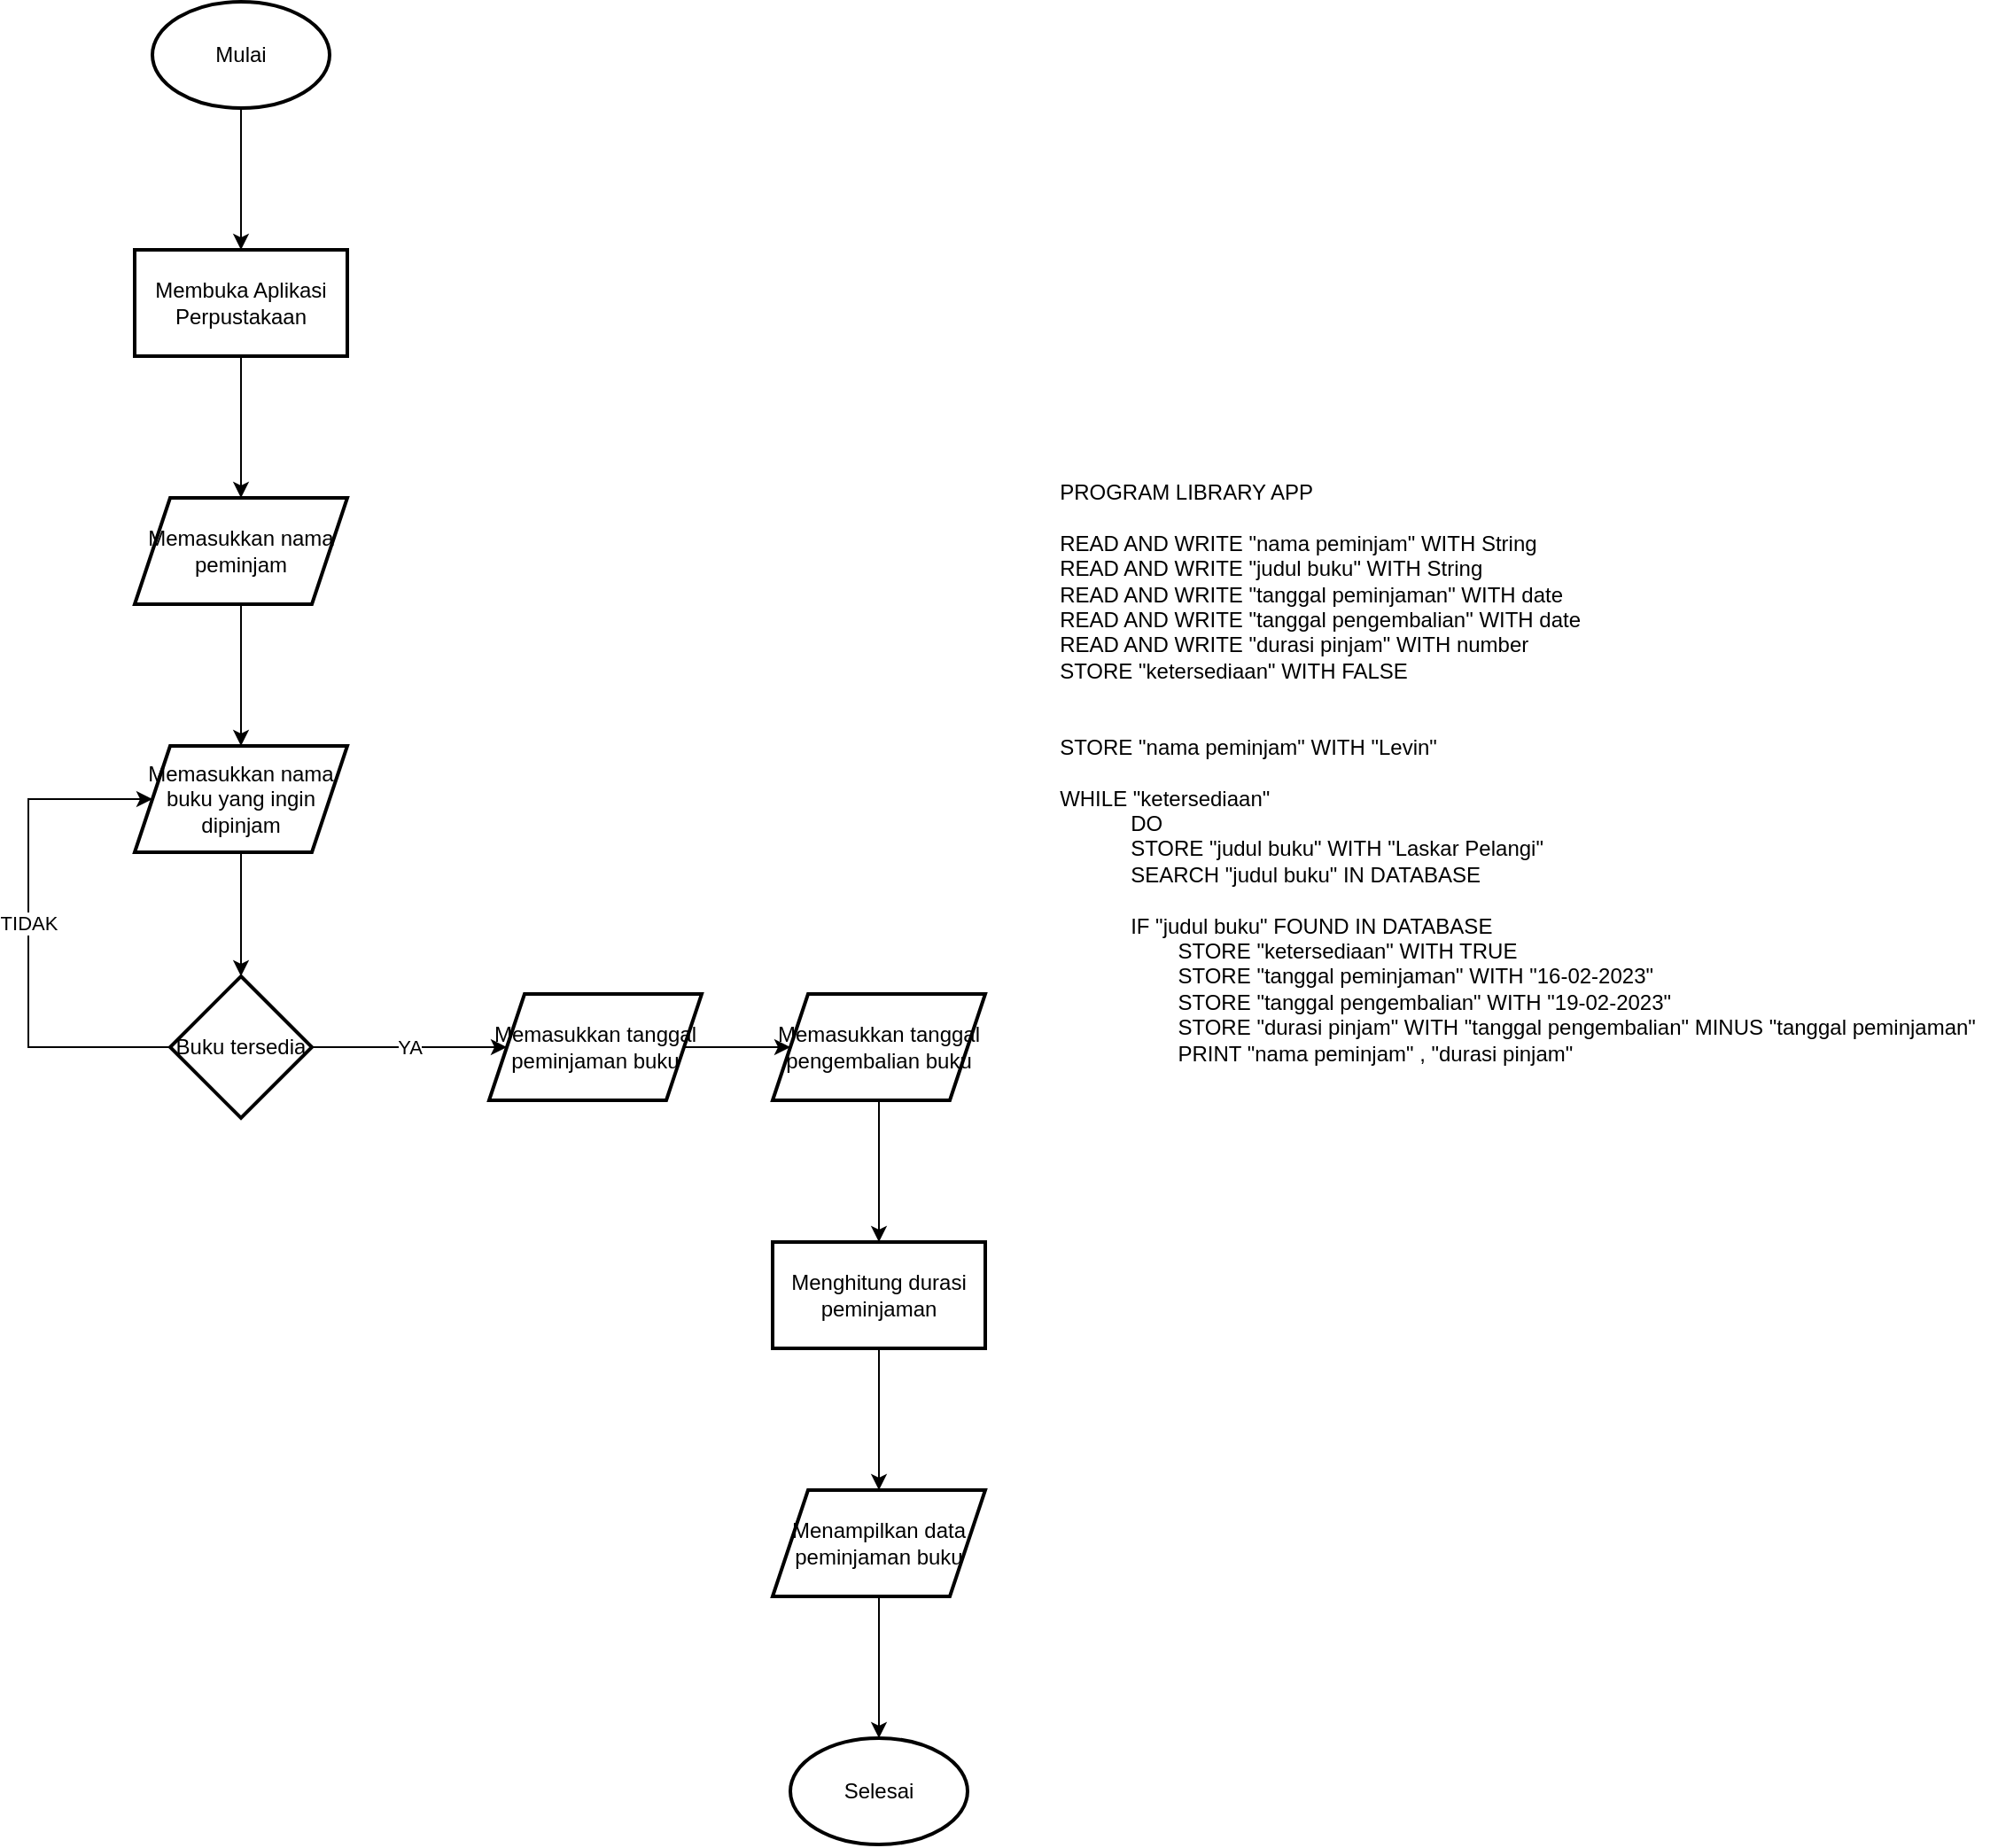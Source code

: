 <mxfile version="21.0.6" type="device"><diagram name="Page-1" id="64wBhZ3F85htP5E98HCb"><mxGraphModel dx="1613" dy="734" grid="1" gridSize="10" guides="1" tooltips="1" connect="1" arrows="1" fold="1" page="1" pageScale="1" pageWidth="850" pageHeight="1100" math="0" shadow="0"><root><mxCell id="0"/><mxCell id="1" parent="0"/><mxCell id="7JVgR_qoVcaC_PG2yOtC-3" value="" style="edgeStyle=orthogonalEdgeStyle;rounded=0;orthogonalLoop=1;jettySize=auto;html=1;" edge="1" parent="1" source="7JVgR_qoVcaC_PG2yOtC-1" target="7JVgR_qoVcaC_PG2yOtC-2"><mxGeometry relative="1" as="geometry"/></mxCell><mxCell id="7JVgR_qoVcaC_PG2yOtC-1" value="Mulai" style="strokeWidth=2;html=1;shape=mxgraph.flowchart.start_1;whiteSpace=wrap;" vertex="1" parent="1"><mxGeometry x="550" y="100" width="100" height="60" as="geometry"/></mxCell><mxCell id="7JVgR_qoVcaC_PG2yOtC-20" value="" style="edgeStyle=orthogonalEdgeStyle;rounded=0;orthogonalLoop=1;jettySize=auto;html=1;" edge="1" parent="1" source="7JVgR_qoVcaC_PG2yOtC-2" target="7JVgR_qoVcaC_PG2yOtC-19"><mxGeometry relative="1" as="geometry"/></mxCell><mxCell id="7JVgR_qoVcaC_PG2yOtC-2" value="Membuka Aplikasi Perpustakaan" style="whiteSpace=wrap;html=1;strokeWidth=2;" vertex="1" parent="1"><mxGeometry x="540" y="240" width="120" height="60" as="geometry"/></mxCell><mxCell id="7JVgR_qoVcaC_PG2yOtC-9" value="" style="edgeStyle=orthogonalEdgeStyle;rounded=0;orthogonalLoop=1;jettySize=auto;html=1;" edge="1" parent="1" source="7JVgR_qoVcaC_PG2yOtC-6" target="7JVgR_qoVcaC_PG2yOtC-8"><mxGeometry relative="1" as="geometry"/></mxCell><mxCell id="7JVgR_qoVcaC_PG2yOtC-6" value="&lt;font style=&quot;font-size: 12px;&quot;&gt;Memasukkan nama buku yang ingin dipinjam&lt;/font&gt;" style="shape=parallelogram;perimeter=parallelogramPerimeter;html=1;fixedSize=1;strokeWidth=2;align=center;gradientColor=none;fillColor=default;rounded=0;shadow=0;horizontal=1;verticalAlign=middle;whiteSpace=wrap;" vertex="1" parent="1"><mxGeometry x="540" y="520" width="120" height="60" as="geometry"/></mxCell><mxCell id="7JVgR_qoVcaC_PG2yOtC-11" value="YA" style="edgeStyle=orthogonalEdgeStyle;rounded=0;orthogonalLoop=1;jettySize=auto;html=1;" edge="1" parent="1" source="7JVgR_qoVcaC_PG2yOtC-8" target="7JVgR_qoVcaC_PG2yOtC-10"><mxGeometry relative="1" as="geometry"/></mxCell><mxCell id="7JVgR_qoVcaC_PG2yOtC-15" style="edgeStyle=orthogonalEdgeStyle;rounded=0;orthogonalLoop=1;jettySize=auto;html=1;entryX=0;entryY=0.5;entryDx=0;entryDy=0;" edge="1" parent="1" source="7JVgR_qoVcaC_PG2yOtC-8" target="7JVgR_qoVcaC_PG2yOtC-6"><mxGeometry relative="1" as="geometry"><Array as="points"><mxPoint x="480" y="690"/><mxPoint x="480" y="550"/></Array></mxGeometry></mxCell><mxCell id="7JVgR_qoVcaC_PG2yOtC-16" value="TIDAK" style="edgeLabel;html=1;align=center;verticalAlign=middle;resizable=0;points=[];" vertex="1" connectable="0" parent="7JVgR_qoVcaC_PG2yOtC-15"><mxGeometry x="-0.095" relative="1" as="geometry"><mxPoint y="-19" as="offset"/></mxGeometry></mxCell><mxCell id="7JVgR_qoVcaC_PG2yOtC-8" value="Buku tersedia" style="rhombus;whiteSpace=wrap;html=1;strokeWidth=2;gradientColor=none;rounded=0;shadow=0;" vertex="1" parent="1"><mxGeometry x="560" y="650" width="80" height="80" as="geometry"/></mxCell><mxCell id="7JVgR_qoVcaC_PG2yOtC-13" value="" style="edgeStyle=orthogonalEdgeStyle;rounded=0;orthogonalLoop=1;jettySize=auto;html=1;" edge="1" parent="1" source="7JVgR_qoVcaC_PG2yOtC-10" target="7JVgR_qoVcaC_PG2yOtC-12"><mxGeometry relative="1" as="geometry"/></mxCell><mxCell id="7JVgR_qoVcaC_PG2yOtC-10" value="Memasukkan tanggal peminjaman buku" style="shape=parallelogram;perimeter=parallelogramPerimeter;whiteSpace=wrap;html=1;fixedSize=1;strokeWidth=2;gradientColor=none;rounded=0;shadow=0;" vertex="1" parent="1"><mxGeometry x="740" y="660" width="120" height="60" as="geometry"/></mxCell><mxCell id="7JVgR_qoVcaC_PG2yOtC-18" value="" style="edgeStyle=orthogonalEdgeStyle;rounded=0;orthogonalLoop=1;jettySize=auto;html=1;" edge="1" parent="1" source="7JVgR_qoVcaC_PG2yOtC-12" target="7JVgR_qoVcaC_PG2yOtC-17"><mxGeometry relative="1" as="geometry"/></mxCell><mxCell id="7JVgR_qoVcaC_PG2yOtC-12" value="Memasukkan tanggal pengembalian buku" style="shape=parallelogram;perimeter=parallelogramPerimeter;whiteSpace=wrap;html=1;fixedSize=1;strokeWidth=2;gradientColor=none;rounded=0;shadow=0;" vertex="1" parent="1"><mxGeometry x="900" y="660" width="120" height="60" as="geometry"/></mxCell><mxCell id="7JVgR_qoVcaC_PG2yOtC-23" value="" style="edgeStyle=orthogonalEdgeStyle;rounded=0;orthogonalLoop=1;jettySize=auto;html=1;" edge="1" parent="1" source="7JVgR_qoVcaC_PG2yOtC-17" target="7JVgR_qoVcaC_PG2yOtC-22"><mxGeometry relative="1" as="geometry"/></mxCell><mxCell id="7JVgR_qoVcaC_PG2yOtC-17" value="Menghitung durasi peminjaman" style="whiteSpace=wrap;html=1;strokeWidth=2;gradientColor=none;rounded=0;shadow=0;" vertex="1" parent="1"><mxGeometry x="900" y="800" width="120" height="60" as="geometry"/></mxCell><mxCell id="7JVgR_qoVcaC_PG2yOtC-21" value="" style="edgeStyle=orthogonalEdgeStyle;rounded=0;orthogonalLoop=1;jettySize=auto;html=1;" edge="1" parent="1" source="7JVgR_qoVcaC_PG2yOtC-19" target="7JVgR_qoVcaC_PG2yOtC-6"><mxGeometry relative="1" as="geometry"/></mxCell><mxCell id="7JVgR_qoVcaC_PG2yOtC-19" value="Memasukkan nama peminjam" style="shape=parallelogram;perimeter=parallelogramPerimeter;whiteSpace=wrap;html=1;fixedSize=1;strokeWidth=2;" vertex="1" parent="1"><mxGeometry x="540" y="380" width="120" height="60" as="geometry"/></mxCell><mxCell id="7JVgR_qoVcaC_PG2yOtC-25" value="" style="edgeStyle=orthogonalEdgeStyle;rounded=0;orthogonalLoop=1;jettySize=auto;html=1;" edge="1" parent="1" source="7JVgR_qoVcaC_PG2yOtC-22" target="7JVgR_qoVcaC_PG2yOtC-24"><mxGeometry relative="1" as="geometry"/></mxCell><mxCell id="7JVgR_qoVcaC_PG2yOtC-22" value="Menampilkan data peminjaman buku" style="shape=parallelogram;perimeter=parallelogramPerimeter;whiteSpace=wrap;html=1;fixedSize=1;strokeWidth=2;gradientColor=none;rounded=0;shadow=0;" vertex="1" parent="1"><mxGeometry x="900" y="940" width="120" height="60" as="geometry"/></mxCell><mxCell id="7JVgR_qoVcaC_PG2yOtC-24" value="Selesai" style="strokeWidth=2;html=1;shape=mxgraph.flowchart.start_1;whiteSpace=wrap;" vertex="1" parent="1"><mxGeometry x="910" y="1080" width="100" height="60" as="geometry"/></mxCell><mxCell id="7JVgR_qoVcaC_PG2yOtC-26" value="&lt;div style=&quot;text-align: justify;&quot;&gt;&lt;span style=&quot;background-color: initial;&quot;&gt;PROGRAM LIBRARY APP&lt;/span&gt;&lt;/div&gt;&lt;div style=&quot;text-align: justify;&quot;&gt;&lt;span style=&quot;background-color: initial;&quot;&gt;&lt;br&gt;&lt;/span&gt;&lt;/div&gt;&lt;div style=&quot;text-align: justify;&quot;&gt;&lt;span style=&quot;background-color: initial;&quot;&gt;READ AND WRITE &quot;nama peminjam&quot; WITH String&lt;/span&gt;&lt;/div&gt;&lt;div style=&quot;text-align: justify;&quot;&gt;&lt;span style=&quot;background-color: initial;&quot;&gt;READ AND WRITE &quot;judul buku&quot; WITH String&lt;/span&gt;&lt;/div&gt;&lt;div style=&quot;text-align: justify;&quot;&gt;&lt;span style=&quot;background-color: initial;&quot;&gt;READ AND WRITE &quot;tanggal peminjaman&quot; WITH date&lt;/span&gt;&lt;/div&gt;&lt;div style=&quot;text-align: justify;&quot;&gt;&lt;div style=&quot;border-color: var(--border-color);&quot;&gt;READ AND WRITE &quot;tanggal pengembalian&quot; WITH date&lt;/div&gt;&lt;/div&gt;&lt;div style=&quot;text-align: justify;&quot;&gt;&lt;div style=&quot;border-color: var(--border-color);&quot;&gt;&lt;div style=&quot;border-color: var(--border-color);&quot;&gt;READ AND WRITE &quot;durasi pinjam&quot; WITH number&lt;/div&gt;&lt;div style=&quot;border-color: var(--border-color);&quot;&gt;STORE &quot;ketersediaan&quot; WITH FALSE&lt;/div&gt;&lt;div&gt;&lt;br&gt;&lt;/div&gt;&lt;/div&gt;&lt;/div&gt;&lt;div style=&quot;text-align: justify;&quot;&gt;&lt;br&gt;&lt;/div&gt;&lt;div style=&quot;text-align: justify;&quot;&gt;STORE &quot;nama peminjam&quot; WITH &quot;Levin&quot;&lt;/div&gt;&lt;div style=&quot;text-align: justify;&quot;&gt;&lt;br&gt;&lt;/div&gt;&lt;div style=&quot;text-align: justify;&quot;&gt;WHILE &quot;ketersediaan&quot;&lt;/div&gt;&lt;div style=&quot;text-align: justify;&quot;&gt;&lt;span style=&quot;white-space: pre;&quot;&gt;&#9;&amp;nbsp;&lt;/span&gt;&amp;nbsp; &amp;nbsp;DO&lt;br&gt;&lt;/div&gt;&lt;blockquote style=&quot;margin: 0 0 0 40px; border: none; padding: 0px;&quot;&gt;&lt;div style=&quot;text-align: justify;&quot;&gt;STORE &quot;judul buku&quot; WITH &quot;Laskar Pelangi&quot;&lt;/div&gt;&lt;div style=&quot;text-align: justify;&quot;&gt;SEARCH &quot;judul buku&quot; IN DATABASE&lt;/div&gt;&lt;div style=&quot;text-align: justify;&quot;&gt;&lt;br&gt;&lt;/div&gt;&lt;div style=&quot;text-align: justify;&quot;&gt;IF &quot;judul buku&quot; FOUND IN DATABASE&lt;/div&gt;&lt;div style=&quot;text-align: justify;&quot;&gt;&lt;span style=&quot;white-space: pre;&quot;&gt;&#9;&lt;/span&gt;STORE &quot;ketersediaan&quot; WITH TRUE&lt;br&gt;&lt;/div&gt;&lt;div style=&quot;text-align: justify;&quot;&gt;&lt;span style=&quot;white-space: pre;&quot;&gt;&#9;&lt;/span&gt;STORE &quot;tanggal peminjaman&quot; WITH &quot;16-02-2023&quot;&lt;/div&gt;&lt;div style=&quot;text-align: justify;&quot;&gt;&lt;span style=&quot;white-space: pre;&quot;&gt;&#9;&lt;/span&gt;STORE &quot;tanggal pengembalian&quot; WITH &quot;19-02-2023&quot;&lt;/div&gt;&lt;div style=&quot;border-color: var(--border-color); text-align: justify;&quot;&gt;&lt;span style=&quot;white-space: pre;&quot;&gt;&#9;&lt;/span&gt;STORE &quot;durasi pinjam&quot; WITH &quot;tanggal pengembalian&quot; MINUS &quot;tanggal peminjaman&quot;&lt;/div&gt;&lt;div style=&quot;border-color: var(--border-color); text-align: justify;&quot;&gt;&lt;span style=&quot;white-space: pre;&quot;&gt;&#9;&lt;/span&gt;PRINT &quot;nama peminjam&quot; , &quot;durasi pinjam&quot;&lt;/div&gt;&lt;/blockquote&gt;" style="text;html=1;align=center;verticalAlign=middle;resizable=0;points=[];autosize=1;strokeColor=none;fillColor=white;" vertex="1" parent="1"><mxGeometry x="1050" y="365" width="540" height="340" as="geometry"/></mxCell></root></mxGraphModel></diagram></mxfile>